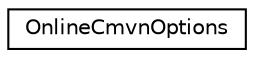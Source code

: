 digraph "Graphical Class Hierarchy"
{
  edge [fontname="Helvetica",fontsize="10",labelfontname="Helvetica",labelfontsize="10"];
  node [fontname="Helvetica",fontsize="10",shape=record];
  rankdir="LR";
  Node0 [label="OnlineCmvnOptions",height=0.2,width=0.4,color="black", fillcolor="white", style="filled",URL="$structkaldi_1_1OnlineCmvnOptions.html"];
}
